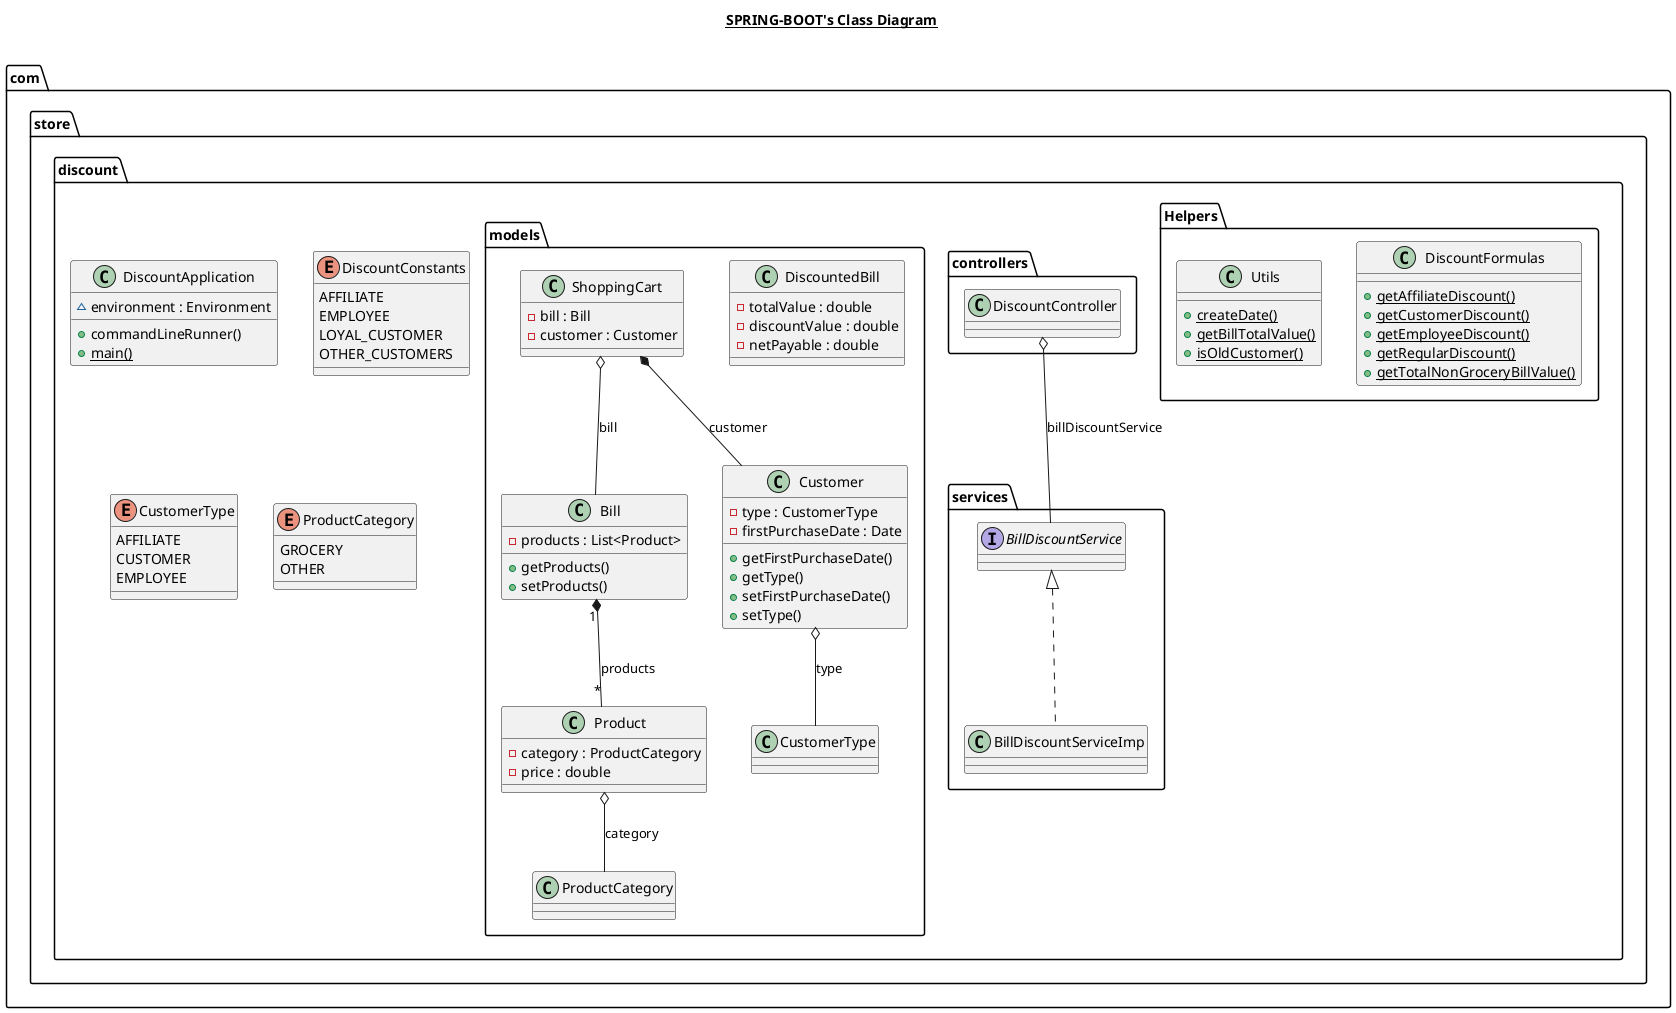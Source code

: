 @startuml

title __SPRING-BOOT's Class Diagram__\n

  namespace com.store.discount {
    class com.store.discount.DiscountApplication {
        ~ environment : Environment
        + commandLineRunner()
        {static} + main()
    }
  }
  

  namespace com.store.discount {
      class com.store.discount.Helpers.DiscountFormulas {
          {static} + getAffiliateDiscount()
          {static} + getCustomerDiscount()
          {static} + getEmployeeDiscount()
          {static} + getRegularDiscount()
          {static} + getTotalNonGroceryBillValue()
      }
   }


  namespace com.store.discount {
      class com.store.discount.Helpers.Utils {
        {static} + createDate()
        {static} + getBillTotalValue()
        {static} + isOldCustomer()
      }
  }

  namespace com.store.discount {
      enum DiscountConstants {
          AFFILIATE
          EMPLOYEE
          LOYAL_CUSTOMER
          OTHER_CUSTOMERS
      }
  }
  

  namespace com.store.discount {
      class com.store.discount.controllers.DiscountController {
      }
  }

  namespace com.store.discount {
      class com.store.discount.models.Bill {
          - products : List<Product>
          + getProducts()
          + setProducts()
      }
    }

  namespace com.store.discount {
      class com.store.discount.models.Customer {
            - type : CustomerType
            - firstPurchaseDate : Date
            + getFirstPurchaseDate()
            + getType()
            + setFirstPurchaseDate()
            + setType()
      }
  }
  

  namespace com.store.discount {
      enum CustomerType {
            AFFILIATE
            CUSTOMER
            EMPLOYEE
      }
  }
  

  namespace com.store.discount {
      class com.store.discount.models.DiscountedBill {
        - totalValue : double
        - discountValue : double
        - netPayable : double
      }
  }
  

  namespace com.store.discount {
      class com.store.discount.models.Product {
            - category : ProductCategory
            - price : double
      }
  }
  

  namespace com.store.discount {
      enum ProductCategory {
         GROCERY
         OTHER
      }
  }


  namespace com.store.discount {
      class com.store.discount.models.ShoppingCart {
        - bill : Bill
        - customer : Customer
      }
  }
  

  namespace com.store.discount {
      interface com.store.discount.services.BillDiscountService {
      }
  }
  

  namespace com.store.discount {
      class com.store.discount.services.BillDiscountServiceImp {
      }
  }
  

  com.store.discount.controllers.DiscountController o-- com.store.discount.services.BillDiscountService : billDiscountService
  com.store.discount.models.Customer o-- com.store.discount.models.CustomerType : type
  com.store.discount.models.Product o-- com.store.discount.models.ProductCategory : category
  com.store.discount.models.ShoppingCart o-- com.store.discount.models.Bill : bill
  com.store.discount.models.ShoppingCart *-- com.store.discount.models.Customer : customer
  com.store.discount.models.Bill "1" *-- "*" com.store.discount.models.Product : products
  com.store.discount.services.BillDiscountServiceImp .up.|> com.store.discount.services.BillDiscountService


@enduml
